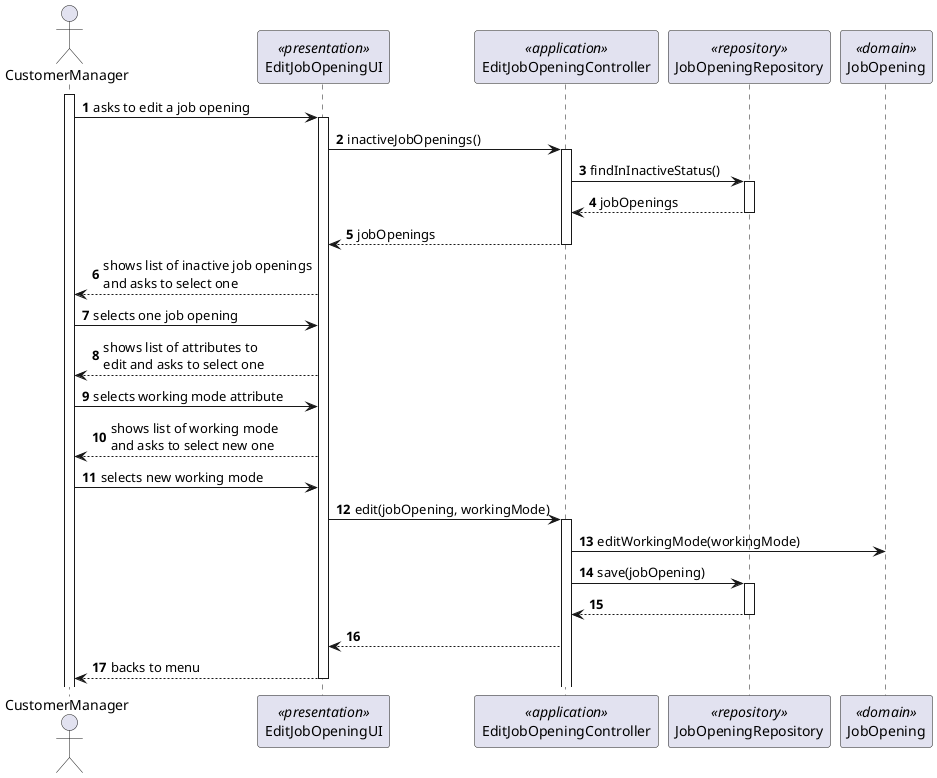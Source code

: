 @startuml
'https://plantuml.com/sequence-diagram

autonumber

actor CustomerManager
participant EditJobOpeningUI <<presentation>>
participant EditJobOpeningController <<application>>
participant JobOpeningRepository <<repository>>
participant JobOpening <<domain>>

activate CustomerManager
CustomerManager -> EditJobOpeningUI : asks to edit a job opening
activate EditJobOpeningUI
EditJobOpeningUI -> EditJobOpeningController : inactiveJobOpenings()
activate EditJobOpeningController
EditJobOpeningController -> JobOpeningRepository : findInInactiveStatus()
activate JobOpeningRepository
JobOpeningRepository --> EditJobOpeningController : jobOpenings
deactivate JobOpeningRepository
EditJobOpeningController --> EditJobOpeningUI : jobOpenings
deactivate EditJobOpeningController
EditJobOpeningUI --> CustomerManager : shows list of inactive job openings\nand asks to select one
CustomerManager -> EditJobOpeningUI : selects one job opening
EditJobOpeningUI --> CustomerManager : shows list of attributes to\nedit and asks to select one
CustomerManager -> EditJobOpeningUI : selects working mode attribute
EditJobOpeningUI --> CustomerManager : shows list of working mode\nand asks to select new one
CustomerManager -> EditJobOpeningUI : selects new working mode
EditJobOpeningUI -> EditJobOpeningController : edit(jobOpening, workingMode)
activate EditJobOpeningController
EditJobOpeningController -> JobOpening : editWorkingMode(workingMode)
EditJobOpeningController -> JobOpeningRepository : save(jobOpening)
activate JobOpeningRepository
JobOpeningRepository --> EditJobOpeningController :
deactivate JobOpeningRepository
EditJobOpeningController --> EditJobOpeningUI :
EditJobOpeningUI --> CustomerManager : backs to menu
deactivate EditJobOpeningUI

@enduml